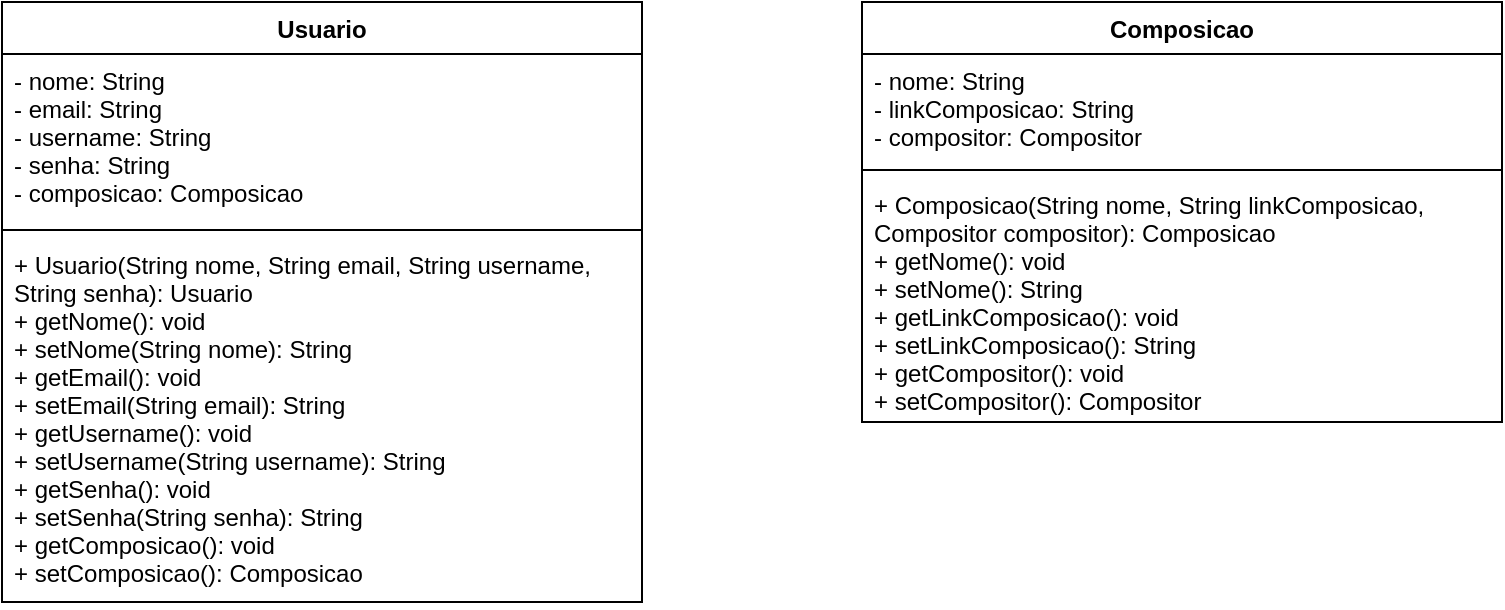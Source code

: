 <mxfile version="14.6.0" type="github">
  <diagram id="JYylptXItskjPRS8s5tQ" name="Page-1">
    <mxGraphModel dx="786" dy="446" grid="1" gridSize="10" guides="1" tooltips="1" connect="1" arrows="1" fold="1" page="1" pageScale="1" pageWidth="850" pageHeight="1100" math="0" shadow="0">
      <root>
        <mxCell id="0" />
        <mxCell id="1" parent="0" />
        <mxCell id="DAYWACB98tQwwMl1dbcq-2" value="Usuario" style="swimlane;fontStyle=1;align=center;verticalAlign=top;childLayout=stackLayout;horizontal=1;startSize=26;horizontalStack=0;resizeParent=1;resizeParentMax=0;resizeLast=0;collapsible=1;marginBottom=0;" vertex="1" parent="1">
          <mxGeometry x="40" y="20" width="320" height="300" as="geometry" />
        </mxCell>
        <mxCell id="DAYWACB98tQwwMl1dbcq-3" value="- nome: String&#xa;- email: String&#xa;- username: String&#xa;- senha: String&#xa;- composicao: Composicao" style="text;strokeColor=none;fillColor=none;align=left;verticalAlign=top;spacingLeft=4;spacingRight=4;overflow=hidden;rotatable=0;points=[[0,0.5],[1,0.5]];portConstraint=eastwest;" vertex="1" parent="DAYWACB98tQwwMl1dbcq-2">
          <mxGeometry y="26" width="320" height="84" as="geometry" />
        </mxCell>
        <mxCell id="DAYWACB98tQwwMl1dbcq-4" value="" style="line;strokeWidth=1;fillColor=none;align=left;verticalAlign=middle;spacingTop=-1;spacingLeft=3;spacingRight=3;rotatable=0;labelPosition=right;points=[];portConstraint=eastwest;" vertex="1" parent="DAYWACB98tQwwMl1dbcq-2">
          <mxGeometry y="110" width="320" height="8" as="geometry" />
        </mxCell>
        <mxCell id="DAYWACB98tQwwMl1dbcq-5" value="+ Usuario(String nome, String email, String username,&#xa;String senha): Usuario&#xa;+ getNome(): void&#xa;+ setNome(String nome): String&#xa;+ getEmail(): void&#xa;+ setEmail(String email): String&#xa;+ getUsername(): void&#xa;+ setUsername(String username): String&#xa;+ getSenha(): void&#xa;+ setSenha(String senha): String&#xa;+ getComposicao(): void&#xa;+ setComposicao(): Composicao" style="text;strokeColor=none;fillColor=none;align=left;verticalAlign=top;spacingLeft=4;spacingRight=4;overflow=hidden;rotatable=0;points=[[0,0.5],[1,0.5]];portConstraint=eastwest;" vertex="1" parent="DAYWACB98tQwwMl1dbcq-2">
          <mxGeometry y="118" width="320" height="182" as="geometry" />
        </mxCell>
        <mxCell id="DAYWACB98tQwwMl1dbcq-10" value="Composicao" style="swimlane;fontStyle=1;align=center;verticalAlign=top;childLayout=stackLayout;horizontal=1;startSize=26;horizontalStack=0;resizeParent=1;resizeParentMax=0;resizeLast=0;collapsible=1;marginBottom=0;" vertex="1" parent="1">
          <mxGeometry x="470" y="20" width="320" height="210" as="geometry" />
        </mxCell>
        <mxCell id="DAYWACB98tQwwMl1dbcq-11" value="- nome: String&#xa;- linkComposicao: String&#xa;- compositor: Compositor" style="text;strokeColor=none;fillColor=none;align=left;verticalAlign=top;spacingLeft=4;spacingRight=4;overflow=hidden;rotatable=0;points=[[0,0.5],[1,0.5]];portConstraint=eastwest;" vertex="1" parent="DAYWACB98tQwwMl1dbcq-10">
          <mxGeometry y="26" width="320" height="54" as="geometry" />
        </mxCell>
        <mxCell id="DAYWACB98tQwwMl1dbcq-12" value="" style="line;strokeWidth=1;fillColor=none;align=left;verticalAlign=middle;spacingTop=-1;spacingLeft=3;spacingRight=3;rotatable=0;labelPosition=right;points=[];portConstraint=eastwest;" vertex="1" parent="DAYWACB98tQwwMl1dbcq-10">
          <mxGeometry y="80" width="320" height="8" as="geometry" />
        </mxCell>
        <mxCell id="DAYWACB98tQwwMl1dbcq-13" value="+ Composicao(String nome, String linkComposicao,&#xa;Compositor compositor): Composicao&#xa;+ getNome(): void&#xa;+ setNome(): String&#xa;+ getLinkComposicao(): void&#xa;+ setLinkComposicao(): String&#xa;+ getCompositor(): void&#xa;+ setCompositor(): Compositor" style="text;strokeColor=none;fillColor=none;align=left;verticalAlign=top;spacingLeft=4;spacingRight=4;overflow=hidden;rotatable=0;points=[[0,0.5],[1,0.5]];portConstraint=eastwest;" vertex="1" parent="DAYWACB98tQwwMl1dbcq-10">
          <mxGeometry y="88" width="320" height="122" as="geometry" />
        </mxCell>
      </root>
    </mxGraphModel>
  </diagram>
</mxfile>
